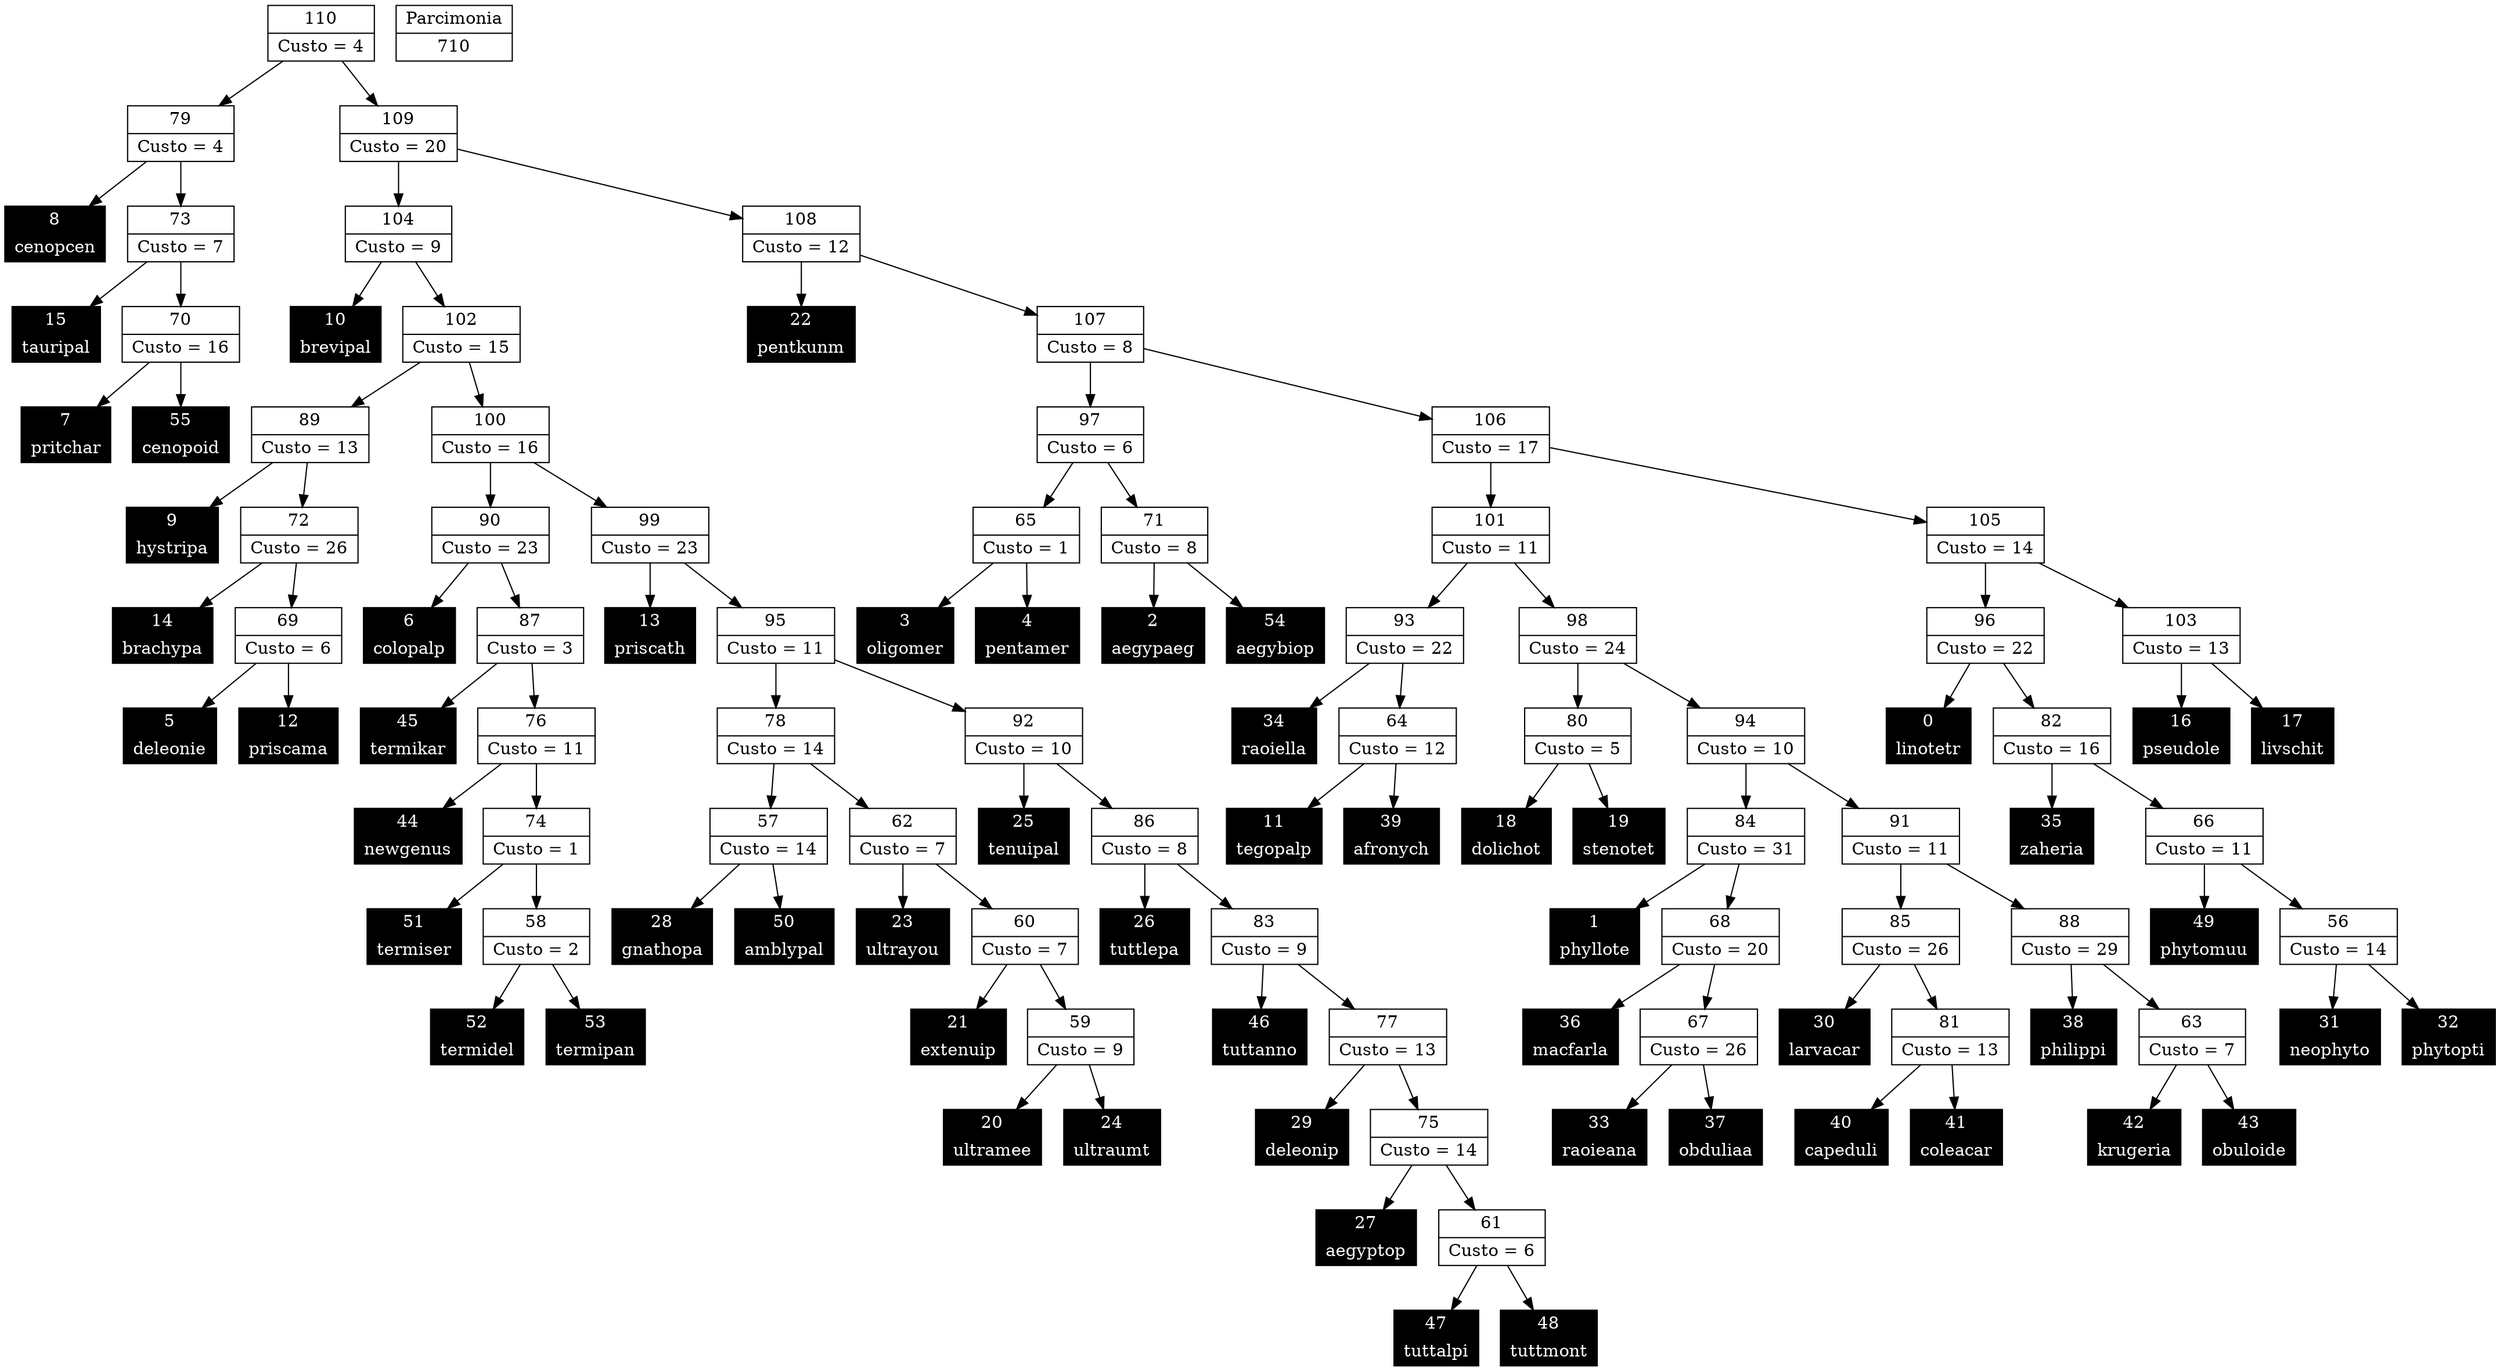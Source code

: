 Digraph G {
0 [shape="record", label="{0 | linotetr}",style=filled, color=black, fontcolor=white,fontsize=14, height=0.5]
1 [shape="record", label="{1 | phyllote}",style=filled, color=black, fontcolor=white,fontsize=14, height=0.5]
2 [shape="record", label="{2 | aegypaeg}",style=filled, color=black, fontcolor=white,fontsize=14, height=0.5]
3 [shape="record", label="{3 | oligomer}",style=filled, color=black, fontcolor=white,fontsize=14, height=0.5]
4 [shape="record", label="{4 | pentamer}",style=filled, color=black, fontcolor=white,fontsize=14, height=0.5]
5 [shape="record", label="{5 | deleonie}",style=filled, color=black, fontcolor=white,fontsize=14, height=0.5]
6 [shape="record", label="{6 | colopalp}",style=filled, color=black, fontcolor=white,fontsize=14, height=0.5]
7 [shape="record", label="{7 | pritchar}",style=filled, color=black, fontcolor=white,fontsize=14, height=0.5]
8 [shape="record", label="{8 | cenopcen}",style=filled, color=black, fontcolor=white,fontsize=14, height=0.5]
9 [shape="record", label="{9 | hystripa}",style=filled, color=black, fontcolor=white,fontsize=14, height=0.5]
10 [shape="record", label="{10 | brevipal}",style=filled, color=black, fontcolor=white,fontsize=14, height=0.5]
11 [shape="record", label="{11 | tegopalp}",style=filled, color=black, fontcolor=white,fontsize=14, height=0.5]
12 [shape="record", label="{12 | priscama}",style=filled, color=black, fontcolor=white,fontsize=14, height=0.5]
13 [shape="record", label="{13 | priscath}",style=filled, color=black, fontcolor=white,fontsize=14, height=0.5]
14 [shape="record", label="{14 | brachypa}",style=filled, color=black, fontcolor=white,fontsize=14, height=0.5]
15 [shape="record", label="{15 | tauripal}",style=filled, color=black, fontcolor=white,fontsize=14, height=0.5]
16 [shape="record", label="{16 | pseudole}",style=filled, color=black, fontcolor=white,fontsize=14, height=0.5]
17 [shape="record", label="{17 | livschit}",style=filled, color=black, fontcolor=white,fontsize=14, height=0.5]
18 [shape="record", label="{18 | dolichot}",style=filled, color=black, fontcolor=white,fontsize=14, height=0.5]
19 [shape="record", label="{19 | stenotet}",style=filled, color=black, fontcolor=white,fontsize=14, height=0.5]
20 [shape="record", label="{20 | ultramee}",style=filled, color=black, fontcolor=white,fontsize=14, height=0.5]
21 [shape="record", label="{21 | extenuip}",style=filled, color=black, fontcolor=white,fontsize=14, height=0.5]
22 [shape="record", label="{22 | pentkunm}",style=filled, color=black, fontcolor=white,fontsize=14, height=0.5]
23 [shape="record", label="{23 | ultrayou}",style=filled, color=black, fontcolor=white,fontsize=14, height=0.5]
24 [shape="record", label="{24 | ultraumt}",style=filled, color=black, fontcolor=white,fontsize=14, height=0.5]
25 [shape="record", label="{25 | tenuipal}",style=filled, color=black, fontcolor=white,fontsize=14, height=0.5]
26 [shape="record", label="{26 | tuttlepa}",style=filled, color=black, fontcolor=white,fontsize=14, height=0.5]
27 [shape="record", label="{27 | aegyptop}",style=filled, color=black, fontcolor=white,fontsize=14, height=0.5]
28 [shape="record", label="{28 | gnathopa}",style=filled, color=black, fontcolor=white,fontsize=14, height=0.5]
29 [shape="record", label="{29 | deleonip}",style=filled, color=black, fontcolor=white,fontsize=14, height=0.5]
30 [shape="record", label="{30 | larvacar}",style=filled, color=black, fontcolor=white,fontsize=14, height=0.5]
31 [shape="record", label="{31 | neophyto}",style=filled, color=black, fontcolor=white,fontsize=14, height=0.5]
32 [shape="record", label="{32 | phytopti}",style=filled, color=black, fontcolor=white,fontsize=14, height=0.5]
33 [shape="record", label="{33 | raoieana}",style=filled, color=black, fontcolor=white,fontsize=14, height=0.5]
34 [shape="record", label="{34 | raoiella}",style=filled, color=black, fontcolor=white,fontsize=14, height=0.5]
35 [shape="record", label="{35 | zaheria}",style=filled, color=black, fontcolor=white,fontsize=14, height=0.5]
36 [shape="record", label="{36 | macfarla}",style=filled, color=black, fontcolor=white,fontsize=14, height=0.5]
37 [shape="record", label="{37 | obduliaa}",style=filled, color=black, fontcolor=white,fontsize=14, height=0.5]
38 [shape="record", label="{38 | philippi}",style=filled, color=black, fontcolor=white,fontsize=14, height=0.5]
39 [shape="record", label="{39 | afronych}",style=filled, color=black, fontcolor=white,fontsize=14, height=0.5]
40 [shape="record", label="{40 | capeduli}",style=filled, color=black, fontcolor=white,fontsize=14, height=0.5]
41 [shape="record", label="{41 | coleacar}",style=filled, color=black, fontcolor=white,fontsize=14, height=0.5]
42 [shape="record", label="{42 | krugeria}",style=filled, color=black, fontcolor=white,fontsize=14, height=0.5]
43 [shape="record", label="{43 | obuloide}",style=filled, color=black, fontcolor=white,fontsize=14, height=0.5]
44 [shape="record", label="{44 | newgenus}",style=filled, color=black, fontcolor=white,fontsize=14, height=0.5]
45 [shape="record", label="{45 | termikar}",style=filled, color=black, fontcolor=white,fontsize=14, height=0.5]
46 [shape="record", label="{46 | tuttanno}",style=filled, color=black, fontcolor=white,fontsize=14, height=0.5]
47 [shape="record", label="{47 | tuttalpi}",style=filled, color=black, fontcolor=white,fontsize=14, height=0.5]
48 [shape="record", label="{48 | tuttmont}",style=filled, color=black, fontcolor=white,fontsize=14, height=0.5]
49 [shape="record", label="{49 | phytomuu}",style=filled, color=black, fontcolor=white,fontsize=14, height=0.5]
50 [shape="record", label="{50 | amblypal}",style=filled, color=black, fontcolor=white,fontsize=14, height=0.5]
51 [shape="record", label="{51 | termiser}",style=filled, color=black, fontcolor=white,fontsize=14, height=0.5]
52 [shape="record", label="{52 | termidel}",style=filled, color=black, fontcolor=white,fontsize=14, height=0.5]
53 [shape="record", label="{53 | termipan}",style=filled, color=black, fontcolor=white,fontsize=14, height=0.5]
54 [shape="record", label="{54 | aegybiop}",style=filled, color=black, fontcolor=white,fontsize=14, height=0.5]
55 [shape="record", label="{55 | cenopoid}",style=filled, color=black, fontcolor=white,fontsize=14, height=0.5]
56 [shape="record", label="{56|Custo = 14}"]
57 [shape="record", label="{57|Custo = 14}"]
58 [shape="record", label="{58|Custo = 2}"]
59 [shape="record", label="{59|Custo = 9}"]
60 [shape="record", label="{60|Custo = 7}"]
61 [shape="record", label="{61|Custo = 6}"]
62 [shape="record", label="{62|Custo = 7}"]
63 [shape="record", label="{63|Custo = 7}"]
64 [shape="record", label="{64|Custo = 12}"]
65 [shape="record", label="{65|Custo = 1}"]
66 [shape="record", label="{66|Custo = 11}"]
67 [shape="record", label="{67|Custo = 26}"]
68 [shape="record", label="{68|Custo = 20}"]
69 [shape="record", label="{69|Custo = 6}"]
70 [shape="record", label="{70|Custo = 16}"]
71 [shape="record", label="{71|Custo = 8}"]
72 [shape="record", label="{72|Custo = 26}"]
73 [shape="record", label="{73|Custo = 7}"]
74 [shape="record", label="{74|Custo = 1}"]
75 [shape="record", label="{75|Custo = 14}"]
76 [shape="record", label="{76|Custo = 11}"]
77 [shape="record", label="{77|Custo = 13}"]
78 [shape="record", label="{78|Custo = 14}"]
79 [shape="record", label="{79|Custo = 4}"]
80 [shape="record", label="{80|Custo = 5}"]
81 [shape="record", label="{81|Custo = 13}"]
82 [shape="record", label="{82|Custo = 16}"]
83 [shape="record", label="{83|Custo = 9}"]
84 [shape="record", label="{84|Custo = 31}"]
85 [shape="record", label="{85|Custo = 26}"]
86 [shape="record", label="{86|Custo = 8}"]
87 [shape="record", label="{87|Custo = 3}"]
88 [shape="record", label="{88|Custo = 29}"]
89 [shape="record", label="{89|Custo = 13}"]
90 [shape="record", label="{90|Custo = 23}"]
91 [shape="record", label="{91|Custo = 11}"]
92 [shape="record", label="{92|Custo = 10}"]
93 [shape="record", label="{93|Custo = 22}"]
94 [shape="record", label="{94|Custo = 10}"]
95 [shape="record", label="{95|Custo = 11}"]
96 [shape="record", label="{96|Custo = 22}"]
97 [shape="record", label="{97|Custo = 6}"]
98 [shape="record", label="{98|Custo = 24}"]
99 [shape="record", label="{99|Custo = 23}"]
100 [shape="record", label="{100|Custo = 16}"]
101 [shape="record", label="{101|Custo = 11}"]
102 [shape="record", label="{102|Custo = 15}"]
103 [shape="record", label="{103|Custo = 13}"]
104 [shape="record", label="{104|Custo = 9}"]
105 [shape="record", label="{105|Custo = 14}"]
106 [shape="record", label="{106|Custo = 17}"]
107 [shape="record", label="{107|Custo = 8}"]
108 [shape="record", label="{108|Custo = 12}"]
109 [shape="record", label="{109|Custo = 20}"]
110 [shape="record", label="{110|Custo = 4}"]

56->32
56->31
57->50
57->28
58->53
58->52
59->24
59->20
60->59
60->21
61->48
61->47
62->60
62->23
63->43
63->42
64->39
64->11
65->4
65->3
66->56
66->49
67->37
67->33
68->67
68->36
69->12
69->5
70->55
70->7
71->54
71->2
72->69
72->14
73->70
73->15
74->58
74->51
75->61
75->27
76->74
76->44
77->75
77->29
78->62
78->57
79->73
79->8
80->19
80->18
81->41
81->40
82->66
82->35
83->77
83->46
84->68
84->1
85->81
85->30
86->83
86->26
87->76
87->45
88->63
88->38
89->72
89->9
90->87
90->6
91->88
91->85
92->86
92->25
93->64
93->34
94->91
94->84
95->92
95->78
96->82
96->0
97->71
97->65
98->94
98->80
99->95
99->13
100->99
100->90
101->98
101->93
102->100
102->89
103->17
103->16
104->102
104->10
105->103
105->96
106->105
106->101
107->106
107->97
108->107
108->22
109->108
109->104
110->109
110->79

710 [shape="record", label="{Parcimonia|710}"]
}